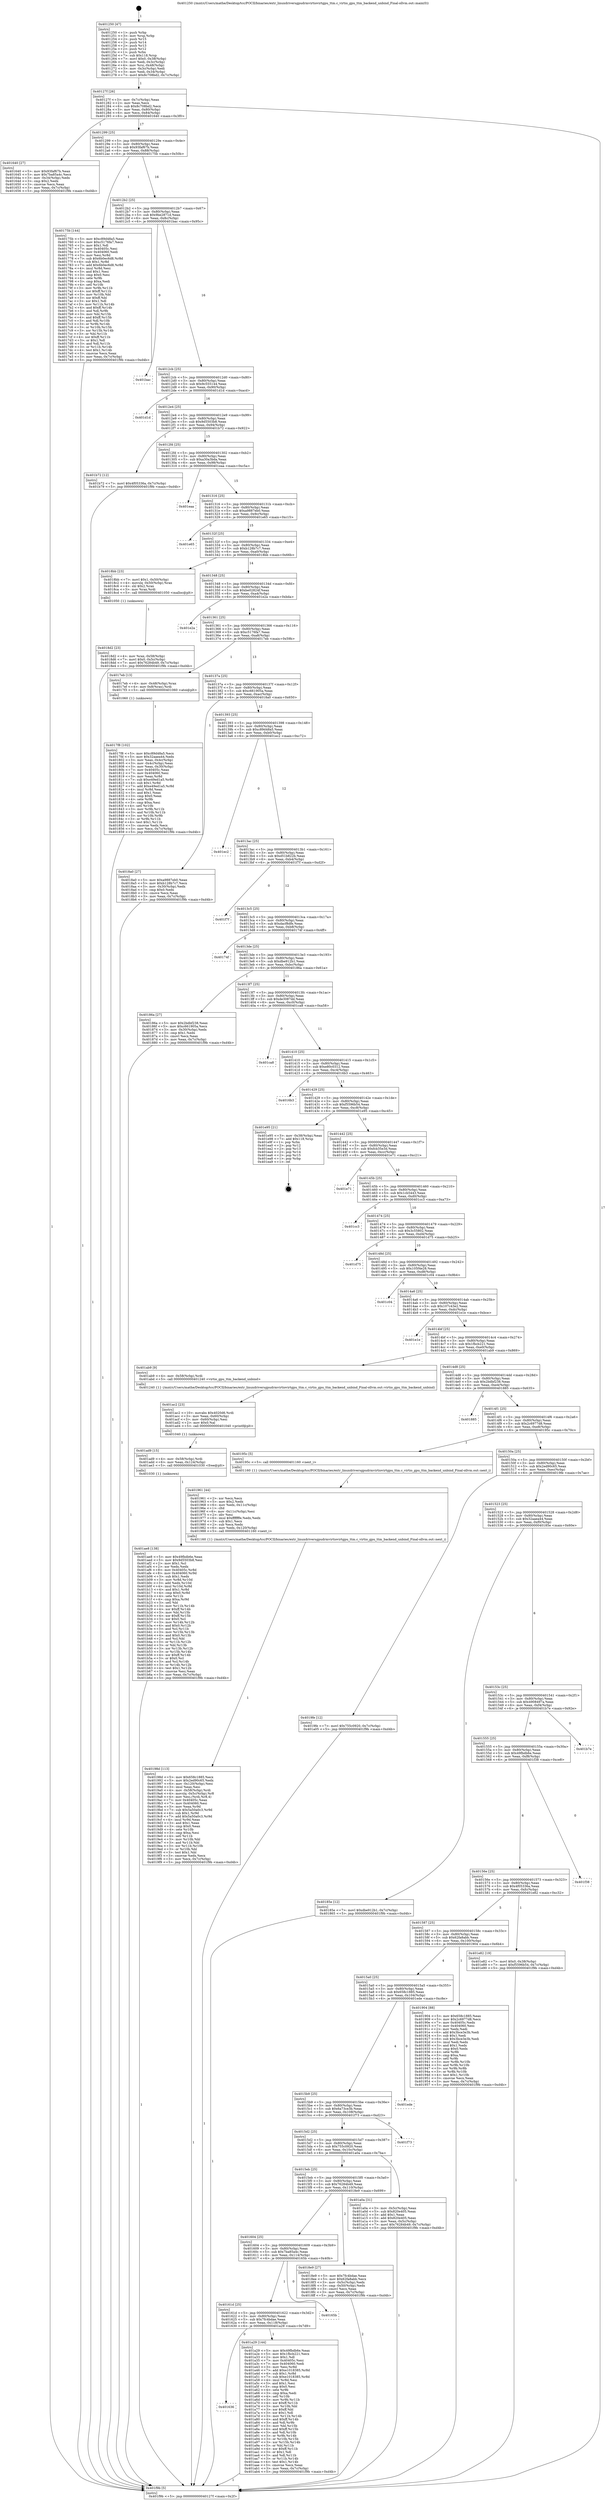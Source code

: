 digraph "0x401250" {
  label = "0x401250 (/mnt/c/Users/mathe/Desktop/tcc/POCII/binaries/extr_linuxdriversgpudrmvirtiovirtgpu_ttm.c_virtio_gpu_ttm_backend_unbind_Final-ollvm.out::main(0))"
  labelloc = "t"
  node[shape=record]

  Entry [label="",width=0.3,height=0.3,shape=circle,fillcolor=black,style=filled]
  "0x40127f" [label="{
     0x40127f [26]\l
     | [instrs]\l
     &nbsp;&nbsp;0x40127f \<+3\>: mov -0x7c(%rbp),%eax\l
     &nbsp;&nbsp;0x401282 \<+2\>: mov %eax,%ecx\l
     &nbsp;&nbsp;0x401284 \<+6\>: sub $0x8c708bd2,%ecx\l
     &nbsp;&nbsp;0x40128a \<+3\>: mov %eax,-0x80(%rbp)\l
     &nbsp;&nbsp;0x40128d \<+6\>: mov %ecx,-0x84(%rbp)\l
     &nbsp;&nbsp;0x401293 \<+6\>: je 0000000000401640 \<main+0x3f0\>\l
  }"]
  "0x401640" [label="{
     0x401640 [27]\l
     | [instrs]\l
     &nbsp;&nbsp;0x401640 \<+5\>: mov $0x93faf67b,%eax\l
     &nbsp;&nbsp;0x401645 \<+5\>: mov $0x7ba85a4c,%ecx\l
     &nbsp;&nbsp;0x40164a \<+3\>: mov -0x34(%rbp),%edx\l
     &nbsp;&nbsp;0x40164d \<+3\>: cmp $0x2,%edx\l
     &nbsp;&nbsp;0x401650 \<+3\>: cmovne %ecx,%eax\l
     &nbsp;&nbsp;0x401653 \<+3\>: mov %eax,-0x7c(%rbp)\l
     &nbsp;&nbsp;0x401656 \<+5\>: jmp 0000000000401f9b \<main+0xd4b\>\l
  }"]
  "0x401299" [label="{
     0x401299 [25]\l
     | [instrs]\l
     &nbsp;&nbsp;0x401299 \<+5\>: jmp 000000000040129e \<main+0x4e\>\l
     &nbsp;&nbsp;0x40129e \<+3\>: mov -0x80(%rbp),%eax\l
     &nbsp;&nbsp;0x4012a1 \<+5\>: sub $0x93faf67b,%eax\l
     &nbsp;&nbsp;0x4012a6 \<+6\>: mov %eax,-0x88(%rbp)\l
     &nbsp;&nbsp;0x4012ac \<+6\>: je 000000000040175b \<main+0x50b\>\l
  }"]
  "0x401f9b" [label="{
     0x401f9b [5]\l
     | [instrs]\l
     &nbsp;&nbsp;0x401f9b \<+5\>: jmp 000000000040127f \<main+0x2f\>\l
  }"]
  "0x401250" [label="{
     0x401250 [47]\l
     | [instrs]\l
     &nbsp;&nbsp;0x401250 \<+1\>: push %rbp\l
     &nbsp;&nbsp;0x401251 \<+3\>: mov %rsp,%rbp\l
     &nbsp;&nbsp;0x401254 \<+2\>: push %r15\l
     &nbsp;&nbsp;0x401256 \<+2\>: push %r14\l
     &nbsp;&nbsp;0x401258 \<+2\>: push %r13\l
     &nbsp;&nbsp;0x40125a \<+2\>: push %r12\l
     &nbsp;&nbsp;0x40125c \<+1\>: push %rbx\l
     &nbsp;&nbsp;0x40125d \<+7\>: sub $0x118,%rsp\l
     &nbsp;&nbsp;0x401264 \<+7\>: movl $0x0,-0x38(%rbp)\l
     &nbsp;&nbsp;0x40126b \<+3\>: mov %edi,-0x3c(%rbp)\l
     &nbsp;&nbsp;0x40126e \<+4\>: mov %rsi,-0x48(%rbp)\l
     &nbsp;&nbsp;0x401272 \<+3\>: mov -0x3c(%rbp),%edi\l
     &nbsp;&nbsp;0x401275 \<+3\>: mov %edi,-0x34(%rbp)\l
     &nbsp;&nbsp;0x401278 \<+7\>: movl $0x8c708bd2,-0x7c(%rbp)\l
  }"]
  Exit [label="",width=0.3,height=0.3,shape=circle,fillcolor=black,style=filled,peripheries=2]
  "0x40175b" [label="{
     0x40175b [144]\l
     | [instrs]\l
     &nbsp;&nbsp;0x40175b \<+5\>: mov $0xc89d48a5,%eax\l
     &nbsp;&nbsp;0x401760 \<+5\>: mov $0xc5176fa7,%ecx\l
     &nbsp;&nbsp;0x401765 \<+2\>: mov $0x1,%dl\l
     &nbsp;&nbsp;0x401767 \<+7\>: mov 0x40405c,%esi\l
     &nbsp;&nbsp;0x40176e \<+7\>: mov 0x404060,%edi\l
     &nbsp;&nbsp;0x401775 \<+3\>: mov %esi,%r8d\l
     &nbsp;&nbsp;0x401778 \<+7\>: sub $0x6b0ec6d8,%r8d\l
     &nbsp;&nbsp;0x40177f \<+4\>: sub $0x1,%r8d\l
     &nbsp;&nbsp;0x401783 \<+7\>: add $0x6b0ec6d8,%r8d\l
     &nbsp;&nbsp;0x40178a \<+4\>: imul %r8d,%esi\l
     &nbsp;&nbsp;0x40178e \<+3\>: and $0x1,%esi\l
     &nbsp;&nbsp;0x401791 \<+3\>: cmp $0x0,%esi\l
     &nbsp;&nbsp;0x401794 \<+4\>: sete %r9b\l
     &nbsp;&nbsp;0x401798 \<+3\>: cmp $0xa,%edi\l
     &nbsp;&nbsp;0x40179b \<+4\>: setl %r10b\l
     &nbsp;&nbsp;0x40179f \<+3\>: mov %r9b,%r11b\l
     &nbsp;&nbsp;0x4017a2 \<+4\>: xor $0xff,%r11b\l
     &nbsp;&nbsp;0x4017a6 \<+3\>: mov %r10b,%bl\l
     &nbsp;&nbsp;0x4017a9 \<+3\>: xor $0xff,%bl\l
     &nbsp;&nbsp;0x4017ac \<+3\>: xor $0x1,%dl\l
     &nbsp;&nbsp;0x4017af \<+3\>: mov %r11b,%r14b\l
     &nbsp;&nbsp;0x4017b2 \<+4\>: and $0xff,%r14b\l
     &nbsp;&nbsp;0x4017b6 \<+3\>: and %dl,%r9b\l
     &nbsp;&nbsp;0x4017b9 \<+3\>: mov %bl,%r15b\l
     &nbsp;&nbsp;0x4017bc \<+4\>: and $0xff,%r15b\l
     &nbsp;&nbsp;0x4017c0 \<+3\>: and %dl,%r10b\l
     &nbsp;&nbsp;0x4017c3 \<+3\>: or %r9b,%r14b\l
     &nbsp;&nbsp;0x4017c6 \<+3\>: or %r10b,%r15b\l
     &nbsp;&nbsp;0x4017c9 \<+3\>: xor %r15b,%r14b\l
     &nbsp;&nbsp;0x4017cc \<+3\>: or %bl,%r11b\l
     &nbsp;&nbsp;0x4017cf \<+4\>: xor $0xff,%r11b\l
     &nbsp;&nbsp;0x4017d3 \<+3\>: or $0x1,%dl\l
     &nbsp;&nbsp;0x4017d6 \<+3\>: and %dl,%r11b\l
     &nbsp;&nbsp;0x4017d9 \<+3\>: or %r11b,%r14b\l
     &nbsp;&nbsp;0x4017dc \<+4\>: test $0x1,%r14b\l
     &nbsp;&nbsp;0x4017e0 \<+3\>: cmovne %ecx,%eax\l
     &nbsp;&nbsp;0x4017e3 \<+3\>: mov %eax,-0x7c(%rbp)\l
     &nbsp;&nbsp;0x4017e6 \<+5\>: jmp 0000000000401f9b \<main+0xd4b\>\l
  }"]
  "0x4012b2" [label="{
     0x4012b2 [25]\l
     | [instrs]\l
     &nbsp;&nbsp;0x4012b2 \<+5\>: jmp 00000000004012b7 \<main+0x67\>\l
     &nbsp;&nbsp;0x4012b7 \<+3\>: mov -0x80(%rbp),%eax\l
     &nbsp;&nbsp;0x4012ba \<+5\>: sub $0x9be2871d,%eax\l
     &nbsp;&nbsp;0x4012bf \<+6\>: mov %eax,-0x8c(%rbp)\l
     &nbsp;&nbsp;0x4012c5 \<+6\>: je 0000000000401bac \<main+0x95c\>\l
  }"]
  "0x401ae8" [label="{
     0x401ae8 [138]\l
     | [instrs]\l
     &nbsp;&nbsp;0x401ae8 \<+5\>: mov $0x49fbdb6e,%eax\l
     &nbsp;&nbsp;0x401aed \<+5\>: mov $0x9d5503b8,%esi\l
     &nbsp;&nbsp;0x401af2 \<+2\>: mov $0x1,%cl\l
     &nbsp;&nbsp;0x401af4 \<+2\>: xor %edx,%edx\l
     &nbsp;&nbsp;0x401af6 \<+8\>: mov 0x40405c,%r8d\l
     &nbsp;&nbsp;0x401afe \<+8\>: mov 0x404060,%r9d\l
     &nbsp;&nbsp;0x401b06 \<+3\>: sub $0x1,%edx\l
     &nbsp;&nbsp;0x401b09 \<+3\>: mov %r8d,%r10d\l
     &nbsp;&nbsp;0x401b0c \<+3\>: add %edx,%r10d\l
     &nbsp;&nbsp;0x401b0f \<+4\>: imul %r10d,%r8d\l
     &nbsp;&nbsp;0x401b13 \<+4\>: and $0x1,%r8d\l
     &nbsp;&nbsp;0x401b17 \<+4\>: cmp $0x0,%r8d\l
     &nbsp;&nbsp;0x401b1b \<+4\>: sete %r11b\l
     &nbsp;&nbsp;0x401b1f \<+4\>: cmp $0xa,%r9d\l
     &nbsp;&nbsp;0x401b23 \<+3\>: setl %bl\l
     &nbsp;&nbsp;0x401b26 \<+3\>: mov %r11b,%r14b\l
     &nbsp;&nbsp;0x401b29 \<+4\>: xor $0xff,%r14b\l
     &nbsp;&nbsp;0x401b2d \<+3\>: mov %bl,%r15b\l
     &nbsp;&nbsp;0x401b30 \<+4\>: xor $0xff,%r15b\l
     &nbsp;&nbsp;0x401b34 \<+3\>: xor $0x0,%cl\l
     &nbsp;&nbsp;0x401b37 \<+3\>: mov %r14b,%r12b\l
     &nbsp;&nbsp;0x401b3a \<+4\>: and $0x0,%r12b\l
     &nbsp;&nbsp;0x401b3e \<+3\>: and %cl,%r11b\l
     &nbsp;&nbsp;0x401b41 \<+3\>: mov %r15b,%r13b\l
     &nbsp;&nbsp;0x401b44 \<+4\>: and $0x0,%r13b\l
     &nbsp;&nbsp;0x401b48 \<+2\>: and %cl,%bl\l
     &nbsp;&nbsp;0x401b4a \<+3\>: or %r11b,%r12b\l
     &nbsp;&nbsp;0x401b4d \<+3\>: or %bl,%r13b\l
     &nbsp;&nbsp;0x401b50 \<+3\>: xor %r13b,%r12b\l
     &nbsp;&nbsp;0x401b53 \<+3\>: or %r15b,%r14b\l
     &nbsp;&nbsp;0x401b56 \<+4\>: xor $0xff,%r14b\l
     &nbsp;&nbsp;0x401b5a \<+3\>: or $0x0,%cl\l
     &nbsp;&nbsp;0x401b5d \<+3\>: and %cl,%r14b\l
     &nbsp;&nbsp;0x401b60 \<+3\>: or %r14b,%r12b\l
     &nbsp;&nbsp;0x401b63 \<+4\>: test $0x1,%r12b\l
     &nbsp;&nbsp;0x401b67 \<+3\>: cmovne %esi,%eax\l
     &nbsp;&nbsp;0x401b6a \<+3\>: mov %eax,-0x7c(%rbp)\l
     &nbsp;&nbsp;0x401b6d \<+5\>: jmp 0000000000401f9b \<main+0xd4b\>\l
  }"]
  "0x401bac" [label="{
     0x401bac\l
  }", style=dashed]
  "0x4012cb" [label="{
     0x4012cb [25]\l
     | [instrs]\l
     &nbsp;&nbsp;0x4012cb \<+5\>: jmp 00000000004012d0 \<main+0x80\>\l
     &nbsp;&nbsp;0x4012d0 \<+3\>: mov -0x80(%rbp),%eax\l
     &nbsp;&nbsp;0x4012d3 \<+5\>: sub $0x9c555144,%eax\l
     &nbsp;&nbsp;0x4012d8 \<+6\>: mov %eax,-0x90(%rbp)\l
     &nbsp;&nbsp;0x4012de \<+6\>: je 0000000000401d1d \<main+0xacd\>\l
  }"]
  "0x401ad9" [label="{
     0x401ad9 [15]\l
     | [instrs]\l
     &nbsp;&nbsp;0x401ad9 \<+4\>: mov -0x58(%rbp),%rdi\l
     &nbsp;&nbsp;0x401add \<+6\>: mov %eax,-0x124(%rbp)\l
     &nbsp;&nbsp;0x401ae3 \<+5\>: call 0000000000401030 \<free@plt\>\l
     | [calls]\l
     &nbsp;&nbsp;0x401030 \{1\} (unknown)\l
  }"]
  "0x401d1d" [label="{
     0x401d1d\l
  }", style=dashed]
  "0x4012e4" [label="{
     0x4012e4 [25]\l
     | [instrs]\l
     &nbsp;&nbsp;0x4012e4 \<+5\>: jmp 00000000004012e9 \<main+0x99\>\l
     &nbsp;&nbsp;0x4012e9 \<+3\>: mov -0x80(%rbp),%eax\l
     &nbsp;&nbsp;0x4012ec \<+5\>: sub $0x9d5503b8,%eax\l
     &nbsp;&nbsp;0x4012f1 \<+6\>: mov %eax,-0x94(%rbp)\l
     &nbsp;&nbsp;0x4012f7 \<+6\>: je 0000000000401b72 \<main+0x922\>\l
  }"]
  "0x401ac2" [label="{
     0x401ac2 [23]\l
     | [instrs]\l
     &nbsp;&nbsp;0x401ac2 \<+10\>: movabs $0x4020d6,%rdi\l
     &nbsp;&nbsp;0x401acc \<+3\>: mov %eax,-0x60(%rbp)\l
     &nbsp;&nbsp;0x401acf \<+3\>: mov -0x60(%rbp),%esi\l
     &nbsp;&nbsp;0x401ad2 \<+2\>: mov $0x0,%al\l
     &nbsp;&nbsp;0x401ad4 \<+5\>: call 0000000000401040 \<printf@plt\>\l
     | [calls]\l
     &nbsp;&nbsp;0x401040 \{1\} (unknown)\l
  }"]
  "0x401b72" [label="{
     0x401b72 [12]\l
     | [instrs]\l
     &nbsp;&nbsp;0x401b72 \<+7\>: movl $0x4f05336a,-0x7c(%rbp)\l
     &nbsp;&nbsp;0x401b79 \<+5\>: jmp 0000000000401f9b \<main+0xd4b\>\l
  }"]
  "0x4012fd" [label="{
     0x4012fd [25]\l
     | [instrs]\l
     &nbsp;&nbsp;0x4012fd \<+5\>: jmp 0000000000401302 \<main+0xb2\>\l
     &nbsp;&nbsp;0x401302 \<+3\>: mov -0x80(%rbp),%eax\l
     &nbsp;&nbsp;0x401305 \<+5\>: sub $0xa30a3bda,%eax\l
     &nbsp;&nbsp;0x40130a \<+6\>: mov %eax,-0x98(%rbp)\l
     &nbsp;&nbsp;0x401310 \<+6\>: je 0000000000401eaa \<main+0xc5a\>\l
  }"]
  "0x401636" [label="{
     0x401636\l
  }", style=dashed]
  "0x401eaa" [label="{
     0x401eaa\l
  }", style=dashed]
  "0x401316" [label="{
     0x401316 [25]\l
     | [instrs]\l
     &nbsp;&nbsp;0x401316 \<+5\>: jmp 000000000040131b \<main+0xcb\>\l
     &nbsp;&nbsp;0x40131b \<+3\>: mov -0x80(%rbp),%eax\l
     &nbsp;&nbsp;0x40131e \<+5\>: sub $0xa9887eb0,%eax\l
     &nbsp;&nbsp;0x401323 \<+6\>: mov %eax,-0x9c(%rbp)\l
     &nbsp;&nbsp;0x401329 \<+6\>: je 0000000000401e65 \<main+0xc15\>\l
  }"]
  "0x401a29" [label="{
     0x401a29 [144]\l
     | [instrs]\l
     &nbsp;&nbsp;0x401a29 \<+5\>: mov $0x49fbdb6e,%eax\l
     &nbsp;&nbsp;0x401a2e \<+5\>: mov $0x1fbcb221,%ecx\l
     &nbsp;&nbsp;0x401a33 \<+2\>: mov $0x1,%dl\l
     &nbsp;&nbsp;0x401a35 \<+7\>: mov 0x40405c,%esi\l
     &nbsp;&nbsp;0x401a3c \<+7\>: mov 0x404060,%edi\l
     &nbsp;&nbsp;0x401a43 \<+3\>: mov %esi,%r8d\l
     &nbsp;&nbsp;0x401a46 \<+7\>: add $0xe1018385,%r8d\l
     &nbsp;&nbsp;0x401a4d \<+4\>: sub $0x1,%r8d\l
     &nbsp;&nbsp;0x401a51 \<+7\>: sub $0xe1018385,%r8d\l
     &nbsp;&nbsp;0x401a58 \<+4\>: imul %r8d,%esi\l
     &nbsp;&nbsp;0x401a5c \<+3\>: and $0x1,%esi\l
     &nbsp;&nbsp;0x401a5f \<+3\>: cmp $0x0,%esi\l
     &nbsp;&nbsp;0x401a62 \<+4\>: sete %r9b\l
     &nbsp;&nbsp;0x401a66 \<+3\>: cmp $0xa,%edi\l
     &nbsp;&nbsp;0x401a69 \<+4\>: setl %r10b\l
     &nbsp;&nbsp;0x401a6d \<+3\>: mov %r9b,%r11b\l
     &nbsp;&nbsp;0x401a70 \<+4\>: xor $0xff,%r11b\l
     &nbsp;&nbsp;0x401a74 \<+3\>: mov %r10b,%bl\l
     &nbsp;&nbsp;0x401a77 \<+3\>: xor $0xff,%bl\l
     &nbsp;&nbsp;0x401a7a \<+3\>: xor $0x1,%dl\l
     &nbsp;&nbsp;0x401a7d \<+3\>: mov %r11b,%r14b\l
     &nbsp;&nbsp;0x401a80 \<+4\>: and $0xff,%r14b\l
     &nbsp;&nbsp;0x401a84 \<+3\>: and %dl,%r9b\l
     &nbsp;&nbsp;0x401a87 \<+3\>: mov %bl,%r15b\l
     &nbsp;&nbsp;0x401a8a \<+4\>: and $0xff,%r15b\l
     &nbsp;&nbsp;0x401a8e \<+3\>: and %dl,%r10b\l
     &nbsp;&nbsp;0x401a91 \<+3\>: or %r9b,%r14b\l
     &nbsp;&nbsp;0x401a94 \<+3\>: or %r10b,%r15b\l
     &nbsp;&nbsp;0x401a97 \<+3\>: xor %r15b,%r14b\l
     &nbsp;&nbsp;0x401a9a \<+3\>: or %bl,%r11b\l
     &nbsp;&nbsp;0x401a9d \<+4\>: xor $0xff,%r11b\l
     &nbsp;&nbsp;0x401aa1 \<+3\>: or $0x1,%dl\l
     &nbsp;&nbsp;0x401aa4 \<+3\>: and %dl,%r11b\l
     &nbsp;&nbsp;0x401aa7 \<+3\>: or %r11b,%r14b\l
     &nbsp;&nbsp;0x401aaa \<+4\>: test $0x1,%r14b\l
     &nbsp;&nbsp;0x401aae \<+3\>: cmovne %ecx,%eax\l
     &nbsp;&nbsp;0x401ab1 \<+3\>: mov %eax,-0x7c(%rbp)\l
     &nbsp;&nbsp;0x401ab4 \<+5\>: jmp 0000000000401f9b \<main+0xd4b\>\l
  }"]
  "0x401e65" [label="{
     0x401e65\l
  }", style=dashed]
  "0x40132f" [label="{
     0x40132f [25]\l
     | [instrs]\l
     &nbsp;&nbsp;0x40132f \<+5\>: jmp 0000000000401334 \<main+0xe4\>\l
     &nbsp;&nbsp;0x401334 \<+3\>: mov -0x80(%rbp),%eax\l
     &nbsp;&nbsp;0x401337 \<+5\>: sub $0xb128b7c7,%eax\l
     &nbsp;&nbsp;0x40133c \<+6\>: mov %eax,-0xa0(%rbp)\l
     &nbsp;&nbsp;0x401342 \<+6\>: je 00000000004018bb \<main+0x66b\>\l
  }"]
  "0x40161d" [label="{
     0x40161d [25]\l
     | [instrs]\l
     &nbsp;&nbsp;0x40161d \<+5\>: jmp 0000000000401622 \<main+0x3d2\>\l
     &nbsp;&nbsp;0x401622 \<+3\>: mov -0x80(%rbp),%eax\l
     &nbsp;&nbsp;0x401625 \<+5\>: sub $0x7fc4bdae,%eax\l
     &nbsp;&nbsp;0x40162a \<+6\>: mov %eax,-0x118(%rbp)\l
     &nbsp;&nbsp;0x401630 \<+6\>: je 0000000000401a29 \<main+0x7d9\>\l
  }"]
  "0x4018bb" [label="{
     0x4018bb [23]\l
     | [instrs]\l
     &nbsp;&nbsp;0x4018bb \<+7\>: movl $0x1,-0x50(%rbp)\l
     &nbsp;&nbsp;0x4018c2 \<+4\>: movslq -0x50(%rbp),%rax\l
     &nbsp;&nbsp;0x4018c6 \<+4\>: shl $0x2,%rax\l
     &nbsp;&nbsp;0x4018ca \<+3\>: mov %rax,%rdi\l
     &nbsp;&nbsp;0x4018cd \<+5\>: call 0000000000401050 \<malloc@plt\>\l
     | [calls]\l
     &nbsp;&nbsp;0x401050 \{1\} (unknown)\l
  }"]
  "0x401348" [label="{
     0x401348 [25]\l
     | [instrs]\l
     &nbsp;&nbsp;0x401348 \<+5\>: jmp 000000000040134d \<main+0xfd\>\l
     &nbsp;&nbsp;0x40134d \<+3\>: mov -0x80(%rbp),%eax\l
     &nbsp;&nbsp;0x401350 \<+5\>: sub $0xbe02824f,%eax\l
     &nbsp;&nbsp;0x401355 \<+6\>: mov %eax,-0xa4(%rbp)\l
     &nbsp;&nbsp;0x40135b \<+6\>: je 0000000000401e2a \<main+0xbda\>\l
  }"]
  "0x40165b" [label="{
     0x40165b\l
  }", style=dashed]
  "0x401e2a" [label="{
     0x401e2a\l
  }", style=dashed]
  "0x401361" [label="{
     0x401361 [25]\l
     | [instrs]\l
     &nbsp;&nbsp;0x401361 \<+5\>: jmp 0000000000401366 \<main+0x116\>\l
     &nbsp;&nbsp;0x401366 \<+3\>: mov -0x80(%rbp),%eax\l
     &nbsp;&nbsp;0x401369 \<+5\>: sub $0xc5176fa7,%eax\l
     &nbsp;&nbsp;0x40136e \<+6\>: mov %eax,-0xa8(%rbp)\l
     &nbsp;&nbsp;0x401374 \<+6\>: je 00000000004017eb \<main+0x59b\>\l
  }"]
  "0x40198d" [label="{
     0x40198d [113]\l
     | [instrs]\l
     &nbsp;&nbsp;0x40198d \<+5\>: mov $0x658c1885,%ecx\l
     &nbsp;&nbsp;0x401992 \<+5\>: mov $0x2ed90c65,%edx\l
     &nbsp;&nbsp;0x401997 \<+6\>: mov -0x120(%rbp),%esi\l
     &nbsp;&nbsp;0x40199d \<+3\>: imul %eax,%esi\l
     &nbsp;&nbsp;0x4019a0 \<+4\>: mov -0x58(%rbp),%rdi\l
     &nbsp;&nbsp;0x4019a4 \<+4\>: movslq -0x5c(%rbp),%r8\l
     &nbsp;&nbsp;0x4019a8 \<+4\>: mov %esi,(%rdi,%r8,4)\l
     &nbsp;&nbsp;0x4019ac \<+7\>: mov 0x40405c,%eax\l
     &nbsp;&nbsp;0x4019b3 \<+7\>: mov 0x404060,%esi\l
     &nbsp;&nbsp;0x4019ba \<+3\>: mov %eax,%r9d\l
     &nbsp;&nbsp;0x4019bd \<+7\>: sub $0x5a50a0c3,%r9d\l
     &nbsp;&nbsp;0x4019c4 \<+4\>: sub $0x1,%r9d\l
     &nbsp;&nbsp;0x4019c8 \<+7\>: add $0x5a50a0c3,%r9d\l
     &nbsp;&nbsp;0x4019cf \<+4\>: imul %r9d,%eax\l
     &nbsp;&nbsp;0x4019d3 \<+3\>: and $0x1,%eax\l
     &nbsp;&nbsp;0x4019d6 \<+3\>: cmp $0x0,%eax\l
     &nbsp;&nbsp;0x4019d9 \<+4\>: sete %r10b\l
     &nbsp;&nbsp;0x4019dd \<+3\>: cmp $0xa,%esi\l
     &nbsp;&nbsp;0x4019e0 \<+4\>: setl %r11b\l
     &nbsp;&nbsp;0x4019e4 \<+3\>: mov %r10b,%bl\l
     &nbsp;&nbsp;0x4019e7 \<+3\>: and %r11b,%bl\l
     &nbsp;&nbsp;0x4019ea \<+3\>: xor %r11b,%r10b\l
     &nbsp;&nbsp;0x4019ed \<+3\>: or %r10b,%bl\l
     &nbsp;&nbsp;0x4019f0 \<+3\>: test $0x1,%bl\l
     &nbsp;&nbsp;0x4019f3 \<+3\>: cmovne %edx,%ecx\l
     &nbsp;&nbsp;0x4019f6 \<+3\>: mov %ecx,-0x7c(%rbp)\l
     &nbsp;&nbsp;0x4019f9 \<+5\>: jmp 0000000000401f9b \<main+0xd4b\>\l
  }"]
  "0x4017eb" [label="{
     0x4017eb [13]\l
     | [instrs]\l
     &nbsp;&nbsp;0x4017eb \<+4\>: mov -0x48(%rbp),%rax\l
     &nbsp;&nbsp;0x4017ef \<+4\>: mov 0x8(%rax),%rdi\l
     &nbsp;&nbsp;0x4017f3 \<+5\>: call 0000000000401060 \<atoi@plt\>\l
     | [calls]\l
     &nbsp;&nbsp;0x401060 \{1\} (unknown)\l
  }"]
  "0x40137a" [label="{
     0x40137a [25]\l
     | [instrs]\l
     &nbsp;&nbsp;0x40137a \<+5\>: jmp 000000000040137f \<main+0x12f\>\l
     &nbsp;&nbsp;0x40137f \<+3\>: mov -0x80(%rbp),%eax\l
     &nbsp;&nbsp;0x401382 \<+5\>: sub $0xc661905a,%eax\l
     &nbsp;&nbsp;0x401387 \<+6\>: mov %eax,-0xac(%rbp)\l
     &nbsp;&nbsp;0x40138d \<+6\>: je 00000000004018a0 \<main+0x650\>\l
  }"]
  "0x4017f8" [label="{
     0x4017f8 [102]\l
     | [instrs]\l
     &nbsp;&nbsp;0x4017f8 \<+5\>: mov $0xc89d48a5,%ecx\l
     &nbsp;&nbsp;0x4017fd \<+5\>: mov $0x32aaea44,%edx\l
     &nbsp;&nbsp;0x401802 \<+3\>: mov %eax,-0x4c(%rbp)\l
     &nbsp;&nbsp;0x401805 \<+3\>: mov -0x4c(%rbp),%eax\l
     &nbsp;&nbsp;0x401808 \<+3\>: mov %eax,-0x30(%rbp)\l
     &nbsp;&nbsp;0x40180b \<+7\>: mov 0x40405c,%eax\l
     &nbsp;&nbsp;0x401812 \<+7\>: mov 0x404060,%esi\l
     &nbsp;&nbsp;0x401819 \<+3\>: mov %eax,%r8d\l
     &nbsp;&nbsp;0x40181c \<+7\>: sub $0xe49ed1a5,%r8d\l
     &nbsp;&nbsp;0x401823 \<+4\>: sub $0x1,%r8d\l
     &nbsp;&nbsp;0x401827 \<+7\>: add $0xe49ed1a5,%r8d\l
     &nbsp;&nbsp;0x40182e \<+4\>: imul %r8d,%eax\l
     &nbsp;&nbsp;0x401832 \<+3\>: and $0x1,%eax\l
     &nbsp;&nbsp;0x401835 \<+3\>: cmp $0x0,%eax\l
     &nbsp;&nbsp;0x401838 \<+4\>: sete %r9b\l
     &nbsp;&nbsp;0x40183c \<+3\>: cmp $0xa,%esi\l
     &nbsp;&nbsp;0x40183f \<+4\>: setl %r10b\l
     &nbsp;&nbsp;0x401843 \<+3\>: mov %r9b,%r11b\l
     &nbsp;&nbsp;0x401846 \<+3\>: and %r10b,%r11b\l
     &nbsp;&nbsp;0x401849 \<+3\>: xor %r10b,%r9b\l
     &nbsp;&nbsp;0x40184c \<+3\>: or %r9b,%r11b\l
     &nbsp;&nbsp;0x40184f \<+4\>: test $0x1,%r11b\l
     &nbsp;&nbsp;0x401853 \<+3\>: cmovne %edx,%ecx\l
     &nbsp;&nbsp;0x401856 \<+3\>: mov %ecx,-0x7c(%rbp)\l
     &nbsp;&nbsp;0x401859 \<+5\>: jmp 0000000000401f9b \<main+0xd4b\>\l
  }"]
  "0x401961" [label="{
     0x401961 [44]\l
     | [instrs]\l
     &nbsp;&nbsp;0x401961 \<+2\>: xor %ecx,%ecx\l
     &nbsp;&nbsp;0x401963 \<+5\>: mov $0x2,%edx\l
     &nbsp;&nbsp;0x401968 \<+6\>: mov %edx,-0x11c(%rbp)\l
     &nbsp;&nbsp;0x40196e \<+1\>: cltd\l
     &nbsp;&nbsp;0x40196f \<+6\>: mov -0x11c(%rbp),%esi\l
     &nbsp;&nbsp;0x401975 \<+2\>: idiv %esi\l
     &nbsp;&nbsp;0x401977 \<+6\>: imul $0xfffffffe,%edx,%edx\l
     &nbsp;&nbsp;0x40197d \<+3\>: sub $0x1,%ecx\l
     &nbsp;&nbsp;0x401980 \<+2\>: sub %ecx,%edx\l
     &nbsp;&nbsp;0x401982 \<+6\>: mov %edx,-0x120(%rbp)\l
     &nbsp;&nbsp;0x401988 \<+5\>: call 0000000000401160 \<next_i\>\l
     | [calls]\l
     &nbsp;&nbsp;0x401160 \{1\} (/mnt/c/Users/mathe/Desktop/tcc/POCII/binaries/extr_linuxdriversgpudrmvirtiovirtgpu_ttm.c_virtio_gpu_ttm_backend_unbind_Final-ollvm.out::next_i)\l
  }"]
  "0x4018a0" [label="{
     0x4018a0 [27]\l
     | [instrs]\l
     &nbsp;&nbsp;0x4018a0 \<+5\>: mov $0xa9887eb0,%eax\l
     &nbsp;&nbsp;0x4018a5 \<+5\>: mov $0xb128b7c7,%ecx\l
     &nbsp;&nbsp;0x4018aa \<+3\>: mov -0x30(%rbp),%edx\l
     &nbsp;&nbsp;0x4018ad \<+3\>: cmp $0x0,%edx\l
     &nbsp;&nbsp;0x4018b0 \<+3\>: cmove %ecx,%eax\l
     &nbsp;&nbsp;0x4018b3 \<+3\>: mov %eax,-0x7c(%rbp)\l
     &nbsp;&nbsp;0x4018b6 \<+5\>: jmp 0000000000401f9b \<main+0xd4b\>\l
  }"]
  "0x401393" [label="{
     0x401393 [25]\l
     | [instrs]\l
     &nbsp;&nbsp;0x401393 \<+5\>: jmp 0000000000401398 \<main+0x148\>\l
     &nbsp;&nbsp;0x401398 \<+3\>: mov -0x80(%rbp),%eax\l
     &nbsp;&nbsp;0x40139b \<+5\>: sub $0xc89d48a5,%eax\l
     &nbsp;&nbsp;0x4013a0 \<+6\>: mov %eax,-0xb0(%rbp)\l
     &nbsp;&nbsp;0x4013a6 \<+6\>: je 0000000000401ec2 \<main+0xc72\>\l
  }"]
  "0x401604" [label="{
     0x401604 [25]\l
     | [instrs]\l
     &nbsp;&nbsp;0x401604 \<+5\>: jmp 0000000000401609 \<main+0x3b9\>\l
     &nbsp;&nbsp;0x401609 \<+3\>: mov -0x80(%rbp),%eax\l
     &nbsp;&nbsp;0x40160c \<+5\>: sub $0x7ba85a4c,%eax\l
     &nbsp;&nbsp;0x401611 \<+6\>: mov %eax,-0x114(%rbp)\l
     &nbsp;&nbsp;0x401617 \<+6\>: je 000000000040165b \<main+0x40b\>\l
  }"]
  "0x401ec2" [label="{
     0x401ec2\l
  }", style=dashed]
  "0x4013ac" [label="{
     0x4013ac [25]\l
     | [instrs]\l
     &nbsp;&nbsp;0x4013ac \<+5\>: jmp 00000000004013b1 \<main+0x161\>\l
     &nbsp;&nbsp;0x4013b1 \<+3\>: mov -0x80(%rbp),%eax\l
     &nbsp;&nbsp;0x4013b4 \<+5\>: sub $0xd51b822b,%eax\l
     &nbsp;&nbsp;0x4013b9 \<+6\>: mov %eax,-0xb4(%rbp)\l
     &nbsp;&nbsp;0x4013bf \<+6\>: je 0000000000401f7f \<main+0xd2f\>\l
  }"]
  "0x4018e9" [label="{
     0x4018e9 [27]\l
     | [instrs]\l
     &nbsp;&nbsp;0x4018e9 \<+5\>: mov $0x7fc4bdae,%eax\l
     &nbsp;&nbsp;0x4018ee \<+5\>: mov $0x62fa8abb,%ecx\l
     &nbsp;&nbsp;0x4018f3 \<+3\>: mov -0x5c(%rbp),%edx\l
     &nbsp;&nbsp;0x4018f6 \<+3\>: cmp -0x50(%rbp),%edx\l
     &nbsp;&nbsp;0x4018f9 \<+3\>: cmovl %ecx,%eax\l
     &nbsp;&nbsp;0x4018fc \<+3\>: mov %eax,-0x7c(%rbp)\l
     &nbsp;&nbsp;0x4018ff \<+5\>: jmp 0000000000401f9b \<main+0xd4b\>\l
  }"]
  "0x401f7f" [label="{
     0x401f7f\l
  }", style=dashed]
  "0x4013c5" [label="{
     0x4013c5 [25]\l
     | [instrs]\l
     &nbsp;&nbsp;0x4013c5 \<+5\>: jmp 00000000004013ca \<main+0x17a\>\l
     &nbsp;&nbsp;0x4013ca \<+3\>: mov -0x80(%rbp),%eax\l
     &nbsp;&nbsp;0x4013cd \<+5\>: sub $0xdacf8dfe,%eax\l
     &nbsp;&nbsp;0x4013d2 \<+6\>: mov %eax,-0xb8(%rbp)\l
     &nbsp;&nbsp;0x4013d8 \<+6\>: je 000000000040174f \<main+0x4ff\>\l
  }"]
  "0x4015eb" [label="{
     0x4015eb [25]\l
     | [instrs]\l
     &nbsp;&nbsp;0x4015eb \<+5\>: jmp 00000000004015f0 \<main+0x3a0\>\l
     &nbsp;&nbsp;0x4015f0 \<+3\>: mov -0x80(%rbp),%eax\l
     &nbsp;&nbsp;0x4015f3 \<+5\>: sub $0x76284b49,%eax\l
     &nbsp;&nbsp;0x4015f8 \<+6\>: mov %eax,-0x110(%rbp)\l
     &nbsp;&nbsp;0x4015fe \<+6\>: je 00000000004018e9 \<main+0x699\>\l
  }"]
  "0x40174f" [label="{
     0x40174f\l
  }", style=dashed]
  "0x4013de" [label="{
     0x4013de [25]\l
     | [instrs]\l
     &nbsp;&nbsp;0x4013de \<+5\>: jmp 00000000004013e3 \<main+0x193\>\l
     &nbsp;&nbsp;0x4013e3 \<+3\>: mov -0x80(%rbp),%eax\l
     &nbsp;&nbsp;0x4013e6 \<+5\>: sub $0xdbe912b1,%eax\l
     &nbsp;&nbsp;0x4013eb \<+6\>: mov %eax,-0xbc(%rbp)\l
     &nbsp;&nbsp;0x4013f1 \<+6\>: je 000000000040186a \<main+0x61a\>\l
  }"]
  "0x401a0a" [label="{
     0x401a0a [31]\l
     | [instrs]\l
     &nbsp;&nbsp;0x401a0a \<+3\>: mov -0x5c(%rbp),%eax\l
     &nbsp;&nbsp;0x401a0d \<+5\>: sub $0x820e405,%eax\l
     &nbsp;&nbsp;0x401a12 \<+3\>: add $0x1,%eax\l
     &nbsp;&nbsp;0x401a15 \<+5\>: add $0x820e405,%eax\l
     &nbsp;&nbsp;0x401a1a \<+3\>: mov %eax,-0x5c(%rbp)\l
     &nbsp;&nbsp;0x401a1d \<+7\>: movl $0x76284b49,-0x7c(%rbp)\l
     &nbsp;&nbsp;0x401a24 \<+5\>: jmp 0000000000401f9b \<main+0xd4b\>\l
  }"]
  "0x40186a" [label="{
     0x40186a [27]\l
     | [instrs]\l
     &nbsp;&nbsp;0x40186a \<+5\>: mov $0x2bdbf238,%eax\l
     &nbsp;&nbsp;0x40186f \<+5\>: mov $0xc661905a,%ecx\l
     &nbsp;&nbsp;0x401874 \<+3\>: mov -0x30(%rbp),%edx\l
     &nbsp;&nbsp;0x401877 \<+3\>: cmp $0x1,%edx\l
     &nbsp;&nbsp;0x40187a \<+3\>: cmovl %ecx,%eax\l
     &nbsp;&nbsp;0x40187d \<+3\>: mov %eax,-0x7c(%rbp)\l
     &nbsp;&nbsp;0x401880 \<+5\>: jmp 0000000000401f9b \<main+0xd4b\>\l
  }"]
  "0x4013f7" [label="{
     0x4013f7 [25]\l
     | [instrs]\l
     &nbsp;&nbsp;0x4013f7 \<+5\>: jmp 00000000004013fc \<main+0x1ac\>\l
     &nbsp;&nbsp;0x4013fc \<+3\>: mov -0x80(%rbp),%eax\l
     &nbsp;&nbsp;0x4013ff \<+5\>: sub $0xde3087dd,%eax\l
     &nbsp;&nbsp;0x401404 \<+6\>: mov %eax,-0xc0(%rbp)\l
     &nbsp;&nbsp;0x40140a \<+6\>: je 0000000000401ca8 \<main+0xa58\>\l
  }"]
  "0x4015d2" [label="{
     0x4015d2 [25]\l
     | [instrs]\l
     &nbsp;&nbsp;0x4015d2 \<+5\>: jmp 00000000004015d7 \<main+0x387\>\l
     &nbsp;&nbsp;0x4015d7 \<+3\>: mov -0x80(%rbp),%eax\l
     &nbsp;&nbsp;0x4015da \<+5\>: sub $0x755c0920,%eax\l
     &nbsp;&nbsp;0x4015df \<+6\>: mov %eax,-0x10c(%rbp)\l
     &nbsp;&nbsp;0x4015e5 \<+6\>: je 0000000000401a0a \<main+0x7ba\>\l
  }"]
  "0x401ca8" [label="{
     0x401ca8\l
  }", style=dashed]
  "0x401410" [label="{
     0x401410 [25]\l
     | [instrs]\l
     &nbsp;&nbsp;0x401410 \<+5\>: jmp 0000000000401415 \<main+0x1c5\>\l
     &nbsp;&nbsp;0x401415 \<+3\>: mov -0x80(%rbp),%eax\l
     &nbsp;&nbsp;0x401418 \<+5\>: sub $0xe80c0312,%eax\l
     &nbsp;&nbsp;0x40141d \<+6\>: mov %eax,-0xc4(%rbp)\l
     &nbsp;&nbsp;0x401423 \<+6\>: je 00000000004016b3 \<main+0x463\>\l
  }"]
  "0x401f73" [label="{
     0x401f73\l
  }", style=dashed]
  "0x4016b3" [label="{
     0x4016b3\l
  }", style=dashed]
  "0x401429" [label="{
     0x401429 [25]\l
     | [instrs]\l
     &nbsp;&nbsp;0x401429 \<+5\>: jmp 000000000040142e \<main+0x1de\>\l
     &nbsp;&nbsp;0x40142e \<+3\>: mov -0x80(%rbp),%eax\l
     &nbsp;&nbsp;0x401431 \<+5\>: sub $0xf5596b54,%eax\l
     &nbsp;&nbsp;0x401436 \<+6\>: mov %eax,-0xc8(%rbp)\l
     &nbsp;&nbsp;0x40143c \<+6\>: je 0000000000401e95 \<main+0xc45\>\l
  }"]
  "0x4015b9" [label="{
     0x4015b9 [25]\l
     | [instrs]\l
     &nbsp;&nbsp;0x4015b9 \<+5\>: jmp 00000000004015be \<main+0x36e\>\l
     &nbsp;&nbsp;0x4015be \<+3\>: mov -0x80(%rbp),%eax\l
     &nbsp;&nbsp;0x4015c1 \<+5\>: sub $0x6a73ce3b,%eax\l
     &nbsp;&nbsp;0x4015c6 \<+6\>: mov %eax,-0x108(%rbp)\l
     &nbsp;&nbsp;0x4015cc \<+6\>: je 0000000000401f73 \<main+0xd23\>\l
  }"]
  "0x401e95" [label="{
     0x401e95 [21]\l
     | [instrs]\l
     &nbsp;&nbsp;0x401e95 \<+3\>: mov -0x38(%rbp),%eax\l
     &nbsp;&nbsp;0x401e98 \<+7\>: add $0x118,%rsp\l
     &nbsp;&nbsp;0x401e9f \<+1\>: pop %rbx\l
     &nbsp;&nbsp;0x401ea0 \<+2\>: pop %r12\l
     &nbsp;&nbsp;0x401ea2 \<+2\>: pop %r13\l
     &nbsp;&nbsp;0x401ea4 \<+2\>: pop %r14\l
     &nbsp;&nbsp;0x401ea6 \<+2\>: pop %r15\l
     &nbsp;&nbsp;0x401ea8 \<+1\>: pop %rbp\l
     &nbsp;&nbsp;0x401ea9 \<+1\>: ret\l
  }"]
  "0x401442" [label="{
     0x401442 [25]\l
     | [instrs]\l
     &nbsp;&nbsp;0x401442 \<+5\>: jmp 0000000000401447 \<main+0x1f7\>\l
     &nbsp;&nbsp;0x401447 \<+3\>: mov -0x80(%rbp),%eax\l
     &nbsp;&nbsp;0x40144a \<+5\>: sub $0xfcb35e3d,%eax\l
     &nbsp;&nbsp;0x40144f \<+6\>: mov %eax,-0xcc(%rbp)\l
     &nbsp;&nbsp;0x401455 \<+6\>: je 0000000000401e71 \<main+0xc21\>\l
  }"]
  "0x401ede" [label="{
     0x401ede\l
  }", style=dashed]
  "0x401e71" [label="{
     0x401e71\l
  }", style=dashed]
  "0x40145b" [label="{
     0x40145b [25]\l
     | [instrs]\l
     &nbsp;&nbsp;0x40145b \<+5\>: jmp 0000000000401460 \<main+0x210\>\l
     &nbsp;&nbsp;0x401460 \<+3\>: mov -0x80(%rbp),%eax\l
     &nbsp;&nbsp;0x401463 \<+5\>: sub $0x1cb5443,%eax\l
     &nbsp;&nbsp;0x401468 \<+6\>: mov %eax,-0xd0(%rbp)\l
     &nbsp;&nbsp;0x40146e \<+6\>: je 0000000000401cc3 \<main+0xa73\>\l
  }"]
  "0x4015a0" [label="{
     0x4015a0 [25]\l
     | [instrs]\l
     &nbsp;&nbsp;0x4015a0 \<+5\>: jmp 00000000004015a5 \<main+0x355\>\l
     &nbsp;&nbsp;0x4015a5 \<+3\>: mov -0x80(%rbp),%eax\l
     &nbsp;&nbsp;0x4015a8 \<+5\>: sub $0x658c1885,%eax\l
     &nbsp;&nbsp;0x4015ad \<+6\>: mov %eax,-0x104(%rbp)\l
     &nbsp;&nbsp;0x4015b3 \<+6\>: je 0000000000401ede \<main+0xc8e\>\l
  }"]
  "0x401cc3" [label="{
     0x401cc3\l
  }", style=dashed]
  "0x401474" [label="{
     0x401474 [25]\l
     | [instrs]\l
     &nbsp;&nbsp;0x401474 \<+5\>: jmp 0000000000401479 \<main+0x229\>\l
     &nbsp;&nbsp;0x401479 \<+3\>: mov -0x80(%rbp),%eax\l
     &nbsp;&nbsp;0x40147c \<+5\>: sub $0x3c55802,%eax\l
     &nbsp;&nbsp;0x401481 \<+6\>: mov %eax,-0xd4(%rbp)\l
     &nbsp;&nbsp;0x401487 \<+6\>: je 0000000000401d75 \<main+0xb25\>\l
  }"]
  "0x401904" [label="{
     0x401904 [88]\l
     | [instrs]\l
     &nbsp;&nbsp;0x401904 \<+5\>: mov $0x658c1885,%eax\l
     &nbsp;&nbsp;0x401909 \<+5\>: mov $0x2c6977d8,%ecx\l
     &nbsp;&nbsp;0x40190e \<+7\>: mov 0x40405c,%edx\l
     &nbsp;&nbsp;0x401915 \<+7\>: mov 0x404060,%esi\l
     &nbsp;&nbsp;0x40191c \<+2\>: mov %edx,%edi\l
     &nbsp;&nbsp;0x40191e \<+6\>: add $0x3bce3e3b,%edi\l
     &nbsp;&nbsp;0x401924 \<+3\>: sub $0x1,%edi\l
     &nbsp;&nbsp;0x401927 \<+6\>: sub $0x3bce3e3b,%edi\l
     &nbsp;&nbsp;0x40192d \<+3\>: imul %edi,%edx\l
     &nbsp;&nbsp;0x401930 \<+3\>: and $0x1,%edx\l
     &nbsp;&nbsp;0x401933 \<+3\>: cmp $0x0,%edx\l
     &nbsp;&nbsp;0x401936 \<+4\>: sete %r8b\l
     &nbsp;&nbsp;0x40193a \<+3\>: cmp $0xa,%esi\l
     &nbsp;&nbsp;0x40193d \<+4\>: setl %r9b\l
     &nbsp;&nbsp;0x401941 \<+3\>: mov %r8b,%r10b\l
     &nbsp;&nbsp;0x401944 \<+3\>: and %r9b,%r10b\l
     &nbsp;&nbsp;0x401947 \<+3\>: xor %r9b,%r8b\l
     &nbsp;&nbsp;0x40194a \<+3\>: or %r8b,%r10b\l
     &nbsp;&nbsp;0x40194d \<+4\>: test $0x1,%r10b\l
     &nbsp;&nbsp;0x401951 \<+3\>: cmovne %ecx,%eax\l
     &nbsp;&nbsp;0x401954 \<+3\>: mov %eax,-0x7c(%rbp)\l
     &nbsp;&nbsp;0x401957 \<+5\>: jmp 0000000000401f9b \<main+0xd4b\>\l
  }"]
  "0x401d75" [label="{
     0x401d75\l
  }", style=dashed]
  "0x40148d" [label="{
     0x40148d [25]\l
     | [instrs]\l
     &nbsp;&nbsp;0x40148d \<+5\>: jmp 0000000000401492 \<main+0x242\>\l
     &nbsp;&nbsp;0x401492 \<+3\>: mov -0x80(%rbp),%eax\l
     &nbsp;&nbsp;0x401495 \<+5\>: sub $0x105f4e28,%eax\l
     &nbsp;&nbsp;0x40149a \<+6\>: mov %eax,-0xd8(%rbp)\l
     &nbsp;&nbsp;0x4014a0 \<+6\>: je 0000000000401c04 \<main+0x9b4\>\l
  }"]
  "0x401587" [label="{
     0x401587 [25]\l
     | [instrs]\l
     &nbsp;&nbsp;0x401587 \<+5\>: jmp 000000000040158c \<main+0x33c\>\l
     &nbsp;&nbsp;0x40158c \<+3\>: mov -0x80(%rbp),%eax\l
     &nbsp;&nbsp;0x40158f \<+5\>: sub $0x62fa8abb,%eax\l
     &nbsp;&nbsp;0x401594 \<+6\>: mov %eax,-0x100(%rbp)\l
     &nbsp;&nbsp;0x40159a \<+6\>: je 0000000000401904 \<main+0x6b4\>\l
  }"]
  "0x401c04" [label="{
     0x401c04\l
  }", style=dashed]
  "0x4014a6" [label="{
     0x4014a6 [25]\l
     | [instrs]\l
     &nbsp;&nbsp;0x4014a6 \<+5\>: jmp 00000000004014ab \<main+0x25b\>\l
     &nbsp;&nbsp;0x4014ab \<+3\>: mov -0x80(%rbp),%eax\l
     &nbsp;&nbsp;0x4014ae \<+5\>: sub $0x107c43e2,%eax\l
     &nbsp;&nbsp;0x4014b3 \<+6\>: mov %eax,-0xdc(%rbp)\l
     &nbsp;&nbsp;0x4014b9 \<+6\>: je 0000000000401e1e \<main+0xbce\>\l
  }"]
  "0x401e82" [label="{
     0x401e82 [19]\l
     | [instrs]\l
     &nbsp;&nbsp;0x401e82 \<+7\>: movl $0x0,-0x38(%rbp)\l
     &nbsp;&nbsp;0x401e89 \<+7\>: movl $0xf5596b54,-0x7c(%rbp)\l
     &nbsp;&nbsp;0x401e90 \<+5\>: jmp 0000000000401f9b \<main+0xd4b\>\l
  }"]
  "0x401e1e" [label="{
     0x401e1e\l
  }", style=dashed]
  "0x4014bf" [label="{
     0x4014bf [25]\l
     | [instrs]\l
     &nbsp;&nbsp;0x4014bf \<+5\>: jmp 00000000004014c4 \<main+0x274\>\l
     &nbsp;&nbsp;0x4014c4 \<+3\>: mov -0x80(%rbp),%eax\l
     &nbsp;&nbsp;0x4014c7 \<+5\>: sub $0x1fbcb221,%eax\l
     &nbsp;&nbsp;0x4014cc \<+6\>: mov %eax,-0xe0(%rbp)\l
     &nbsp;&nbsp;0x4014d2 \<+6\>: je 0000000000401ab9 \<main+0x869\>\l
  }"]
  "0x40156e" [label="{
     0x40156e [25]\l
     | [instrs]\l
     &nbsp;&nbsp;0x40156e \<+5\>: jmp 0000000000401573 \<main+0x323\>\l
     &nbsp;&nbsp;0x401573 \<+3\>: mov -0x80(%rbp),%eax\l
     &nbsp;&nbsp;0x401576 \<+5\>: sub $0x4f05336a,%eax\l
     &nbsp;&nbsp;0x40157b \<+6\>: mov %eax,-0xfc(%rbp)\l
     &nbsp;&nbsp;0x401581 \<+6\>: je 0000000000401e82 \<main+0xc32\>\l
  }"]
  "0x401ab9" [label="{
     0x401ab9 [9]\l
     | [instrs]\l
     &nbsp;&nbsp;0x401ab9 \<+4\>: mov -0x58(%rbp),%rdi\l
     &nbsp;&nbsp;0x401abd \<+5\>: call 0000000000401240 \<virtio_gpu_ttm_backend_unbind\>\l
     | [calls]\l
     &nbsp;&nbsp;0x401240 \{1\} (/mnt/c/Users/mathe/Desktop/tcc/POCII/binaries/extr_linuxdriversgpudrmvirtiovirtgpu_ttm.c_virtio_gpu_ttm_backend_unbind_Final-ollvm.out::virtio_gpu_ttm_backend_unbind)\l
  }"]
  "0x4014d8" [label="{
     0x4014d8 [25]\l
     | [instrs]\l
     &nbsp;&nbsp;0x4014d8 \<+5\>: jmp 00000000004014dd \<main+0x28d\>\l
     &nbsp;&nbsp;0x4014dd \<+3\>: mov -0x80(%rbp),%eax\l
     &nbsp;&nbsp;0x4014e0 \<+5\>: sub $0x2bdbf238,%eax\l
     &nbsp;&nbsp;0x4014e5 \<+6\>: mov %eax,-0xe4(%rbp)\l
     &nbsp;&nbsp;0x4014eb \<+6\>: je 0000000000401885 \<main+0x635\>\l
  }"]
  "0x401f38" [label="{
     0x401f38\l
  }", style=dashed]
  "0x401885" [label="{
     0x401885\l
  }", style=dashed]
  "0x4014f1" [label="{
     0x4014f1 [25]\l
     | [instrs]\l
     &nbsp;&nbsp;0x4014f1 \<+5\>: jmp 00000000004014f6 \<main+0x2a6\>\l
     &nbsp;&nbsp;0x4014f6 \<+3\>: mov -0x80(%rbp),%eax\l
     &nbsp;&nbsp;0x4014f9 \<+5\>: sub $0x2c6977d8,%eax\l
     &nbsp;&nbsp;0x4014fe \<+6\>: mov %eax,-0xe8(%rbp)\l
     &nbsp;&nbsp;0x401504 \<+6\>: je 000000000040195c \<main+0x70c\>\l
  }"]
  "0x401555" [label="{
     0x401555 [25]\l
     | [instrs]\l
     &nbsp;&nbsp;0x401555 \<+5\>: jmp 000000000040155a \<main+0x30a\>\l
     &nbsp;&nbsp;0x40155a \<+3\>: mov -0x80(%rbp),%eax\l
     &nbsp;&nbsp;0x40155d \<+5\>: sub $0x49fbdb6e,%eax\l
     &nbsp;&nbsp;0x401562 \<+6\>: mov %eax,-0xf8(%rbp)\l
     &nbsp;&nbsp;0x401568 \<+6\>: je 0000000000401f38 \<main+0xce8\>\l
  }"]
  "0x40195c" [label="{
     0x40195c [5]\l
     | [instrs]\l
     &nbsp;&nbsp;0x40195c \<+5\>: call 0000000000401160 \<next_i\>\l
     | [calls]\l
     &nbsp;&nbsp;0x401160 \{1\} (/mnt/c/Users/mathe/Desktop/tcc/POCII/binaries/extr_linuxdriversgpudrmvirtiovirtgpu_ttm.c_virtio_gpu_ttm_backend_unbind_Final-ollvm.out::next_i)\l
  }"]
  "0x40150a" [label="{
     0x40150a [25]\l
     | [instrs]\l
     &nbsp;&nbsp;0x40150a \<+5\>: jmp 000000000040150f \<main+0x2bf\>\l
     &nbsp;&nbsp;0x40150f \<+3\>: mov -0x80(%rbp),%eax\l
     &nbsp;&nbsp;0x401512 \<+5\>: sub $0x2ed90c65,%eax\l
     &nbsp;&nbsp;0x401517 \<+6\>: mov %eax,-0xec(%rbp)\l
     &nbsp;&nbsp;0x40151d \<+6\>: je 00000000004019fe \<main+0x7ae\>\l
  }"]
  "0x401b7e" [label="{
     0x401b7e\l
  }", style=dashed]
  "0x4019fe" [label="{
     0x4019fe [12]\l
     | [instrs]\l
     &nbsp;&nbsp;0x4019fe \<+7\>: movl $0x755c0920,-0x7c(%rbp)\l
     &nbsp;&nbsp;0x401a05 \<+5\>: jmp 0000000000401f9b \<main+0xd4b\>\l
  }"]
  "0x401523" [label="{
     0x401523 [25]\l
     | [instrs]\l
     &nbsp;&nbsp;0x401523 \<+5\>: jmp 0000000000401528 \<main+0x2d8\>\l
     &nbsp;&nbsp;0x401528 \<+3\>: mov -0x80(%rbp),%eax\l
     &nbsp;&nbsp;0x40152b \<+5\>: sub $0x32aaea44,%eax\l
     &nbsp;&nbsp;0x401530 \<+6\>: mov %eax,-0xf0(%rbp)\l
     &nbsp;&nbsp;0x401536 \<+6\>: je 000000000040185e \<main+0x60e\>\l
  }"]
  "0x4018d2" [label="{
     0x4018d2 [23]\l
     | [instrs]\l
     &nbsp;&nbsp;0x4018d2 \<+4\>: mov %rax,-0x58(%rbp)\l
     &nbsp;&nbsp;0x4018d6 \<+7\>: movl $0x0,-0x5c(%rbp)\l
     &nbsp;&nbsp;0x4018dd \<+7\>: movl $0x76284b49,-0x7c(%rbp)\l
     &nbsp;&nbsp;0x4018e4 \<+5\>: jmp 0000000000401f9b \<main+0xd4b\>\l
  }"]
  "0x40185e" [label="{
     0x40185e [12]\l
     | [instrs]\l
     &nbsp;&nbsp;0x40185e \<+7\>: movl $0xdbe912b1,-0x7c(%rbp)\l
     &nbsp;&nbsp;0x401865 \<+5\>: jmp 0000000000401f9b \<main+0xd4b\>\l
  }"]
  "0x40153c" [label="{
     0x40153c [25]\l
     | [instrs]\l
     &nbsp;&nbsp;0x40153c \<+5\>: jmp 0000000000401541 \<main+0x2f1\>\l
     &nbsp;&nbsp;0x401541 \<+3\>: mov -0x80(%rbp),%eax\l
     &nbsp;&nbsp;0x401544 \<+5\>: sub $0x4908497a,%eax\l
     &nbsp;&nbsp;0x401549 \<+6\>: mov %eax,-0xf4(%rbp)\l
     &nbsp;&nbsp;0x40154f \<+6\>: je 0000000000401b7e \<main+0x92e\>\l
  }"]
  Entry -> "0x401250" [label=" 1"]
  "0x40127f" -> "0x401640" [label=" 1"]
  "0x40127f" -> "0x401299" [label=" 17"]
  "0x401640" -> "0x401f9b" [label=" 1"]
  "0x401250" -> "0x40127f" [label=" 1"]
  "0x401f9b" -> "0x40127f" [label=" 17"]
  "0x401e95" -> Exit [label=" 1"]
  "0x401299" -> "0x40175b" [label=" 1"]
  "0x401299" -> "0x4012b2" [label=" 16"]
  "0x40175b" -> "0x401f9b" [label=" 1"]
  "0x401e82" -> "0x401f9b" [label=" 1"]
  "0x4012b2" -> "0x401bac" [label=" 0"]
  "0x4012b2" -> "0x4012cb" [label=" 16"]
  "0x401b72" -> "0x401f9b" [label=" 1"]
  "0x4012cb" -> "0x401d1d" [label=" 0"]
  "0x4012cb" -> "0x4012e4" [label=" 16"]
  "0x401ae8" -> "0x401f9b" [label=" 1"]
  "0x4012e4" -> "0x401b72" [label=" 1"]
  "0x4012e4" -> "0x4012fd" [label=" 15"]
  "0x401ad9" -> "0x401ae8" [label=" 1"]
  "0x4012fd" -> "0x401eaa" [label=" 0"]
  "0x4012fd" -> "0x401316" [label=" 15"]
  "0x401ac2" -> "0x401ad9" [label=" 1"]
  "0x401316" -> "0x401e65" [label=" 0"]
  "0x401316" -> "0x40132f" [label=" 15"]
  "0x401ab9" -> "0x401ac2" [label=" 1"]
  "0x40132f" -> "0x4018bb" [label=" 1"]
  "0x40132f" -> "0x401348" [label=" 14"]
  "0x40161d" -> "0x401636" [label=" 0"]
  "0x401348" -> "0x401e2a" [label=" 0"]
  "0x401348" -> "0x401361" [label=" 14"]
  "0x40161d" -> "0x401a29" [label=" 1"]
  "0x401361" -> "0x4017eb" [label=" 1"]
  "0x401361" -> "0x40137a" [label=" 13"]
  "0x4017eb" -> "0x4017f8" [label=" 1"]
  "0x4017f8" -> "0x401f9b" [label=" 1"]
  "0x401604" -> "0x40161d" [label=" 1"]
  "0x40137a" -> "0x4018a0" [label=" 1"]
  "0x40137a" -> "0x401393" [label=" 12"]
  "0x401604" -> "0x40165b" [label=" 0"]
  "0x401393" -> "0x401ec2" [label=" 0"]
  "0x401393" -> "0x4013ac" [label=" 12"]
  "0x401a29" -> "0x401f9b" [label=" 1"]
  "0x4013ac" -> "0x401f7f" [label=" 0"]
  "0x4013ac" -> "0x4013c5" [label=" 12"]
  "0x401a0a" -> "0x401f9b" [label=" 1"]
  "0x4013c5" -> "0x40174f" [label=" 0"]
  "0x4013c5" -> "0x4013de" [label=" 12"]
  "0x40198d" -> "0x401f9b" [label=" 1"]
  "0x4013de" -> "0x40186a" [label=" 1"]
  "0x4013de" -> "0x4013f7" [label=" 11"]
  "0x401961" -> "0x40198d" [label=" 1"]
  "0x4013f7" -> "0x401ca8" [label=" 0"]
  "0x4013f7" -> "0x401410" [label=" 11"]
  "0x401904" -> "0x401f9b" [label=" 1"]
  "0x401410" -> "0x4016b3" [label=" 0"]
  "0x401410" -> "0x401429" [label=" 11"]
  "0x4018e9" -> "0x401f9b" [label=" 2"]
  "0x401429" -> "0x401e95" [label=" 1"]
  "0x401429" -> "0x401442" [label=" 10"]
  "0x4015eb" -> "0x4018e9" [label=" 2"]
  "0x401442" -> "0x401e71" [label=" 0"]
  "0x401442" -> "0x40145b" [label=" 10"]
  "0x4019fe" -> "0x401f9b" [label=" 1"]
  "0x40145b" -> "0x401cc3" [label=" 0"]
  "0x40145b" -> "0x401474" [label=" 10"]
  "0x4015d2" -> "0x401a0a" [label=" 1"]
  "0x401474" -> "0x401d75" [label=" 0"]
  "0x401474" -> "0x40148d" [label=" 10"]
  "0x40195c" -> "0x401961" [label=" 1"]
  "0x40148d" -> "0x401c04" [label=" 0"]
  "0x40148d" -> "0x4014a6" [label=" 10"]
  "0x4015b9" -> "0x401f73" [label=" 0"]
  "0x4014a6" -> "0x401e1e" [label=" 0"]
  "0x4014a6" -> "0x4014bf" [label=" 10"]
  "0x4015eb" -> "0x401604" [label=" 1"]
  "0x4014bf" -> "0x401ab9" [label=" 1"]
  "0x4014bf" -> "0x4014d8" [label=" 9"]
  "0x4015a0" -> "0x401ede" [label=" 0"]
  "0x4014d8" -> "0x401885" [label=" 0"]
  "0x4014d8" -> "0x4014f1" [label=" 9"]
  "0x4015d2" -> "0x4015eb" [label=" 3"]
  "0x4014f1" -> "0x40195c" [label=" 1"]
  "0x4014f1" -> "0x40150a" [label=" 8"]
  "0x401587" -> "0x401904" [label=" 1"]
  "0x40150a" -> "0x4019fe" [label=" 1"]
  "0x40150a" -> "0x401523" [label=" 7"]
  "0x4015b9" -> "0x4015d2" [label=" 4"]
  "0x401523" -> "0x40185e" [label=" 1"]
  "0x401523" -> "0x40153c" [label=" 6"]
  "0x40185e" -> "0x401f9b" [label=" 1"]
  "0x40186a" -> "0x401f9b" [label=" 1"]
  "0x4018a0" -> "0x401f9b" [label=" 1"]
  "0x4018bb" -> "0x4018d2" [label=" 1"]
  "0x4018d2" -> "0x401f9b" [label=" 1"]
  "0x40156e" -> "0x401587" [label=" 5"]
  "0x40153c" -> "0x401b7e" [label=" 0"]
  "0x40153c" -> "0x401555" [label=" 6"]
  "0x401587" -> "0x4015a0" [label=" 4"]
  "0x401555" -> "0x401f38" [label=" 0"]
  "0x401555" -> "0x40156e" [label=" 6"]
  "0x4015a0" -> "0x4015b9" [label=" 4"]
  "0x40156e" -> "0x401e82" [label=" 1"]
}
